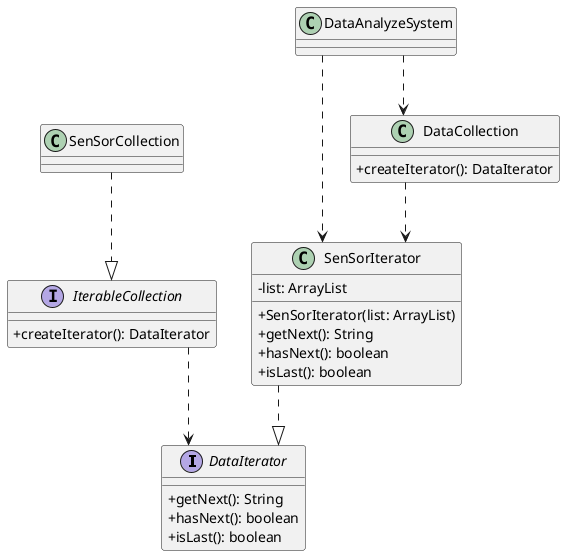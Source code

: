 @startuml
'https://plantuml.com/class-diagram

skinparam classAttributeIconSize 0
skinparam linetype ortho

interface DataIterator{
+ getNext(): String
+ hasNext(): boolean
+ isLast(): boolean
}

interface IterableCollection{
+ createIterator(): DataIterator
}

class SenSorIterator{
- list: ArrayList
+ SenSorIterator(list: ArrayList)
+ getNext(): String
+ hasNext(): boolean
+ isLast(): boolean
}

class DataCollection{
+ createIterator(): DataIterator
}

class DataAnalyzeSystem{
}

SenSorIterator ..|> DataIterator
SenSorCollection ..|> IterableCollection
IterableCollection ..> DataIterator
DataCollection ..> SenSorIterator
DataAnalyzeSystem ..> SenSorIterator
DataAnalyzeSystem ..> DataCollection
@enduml